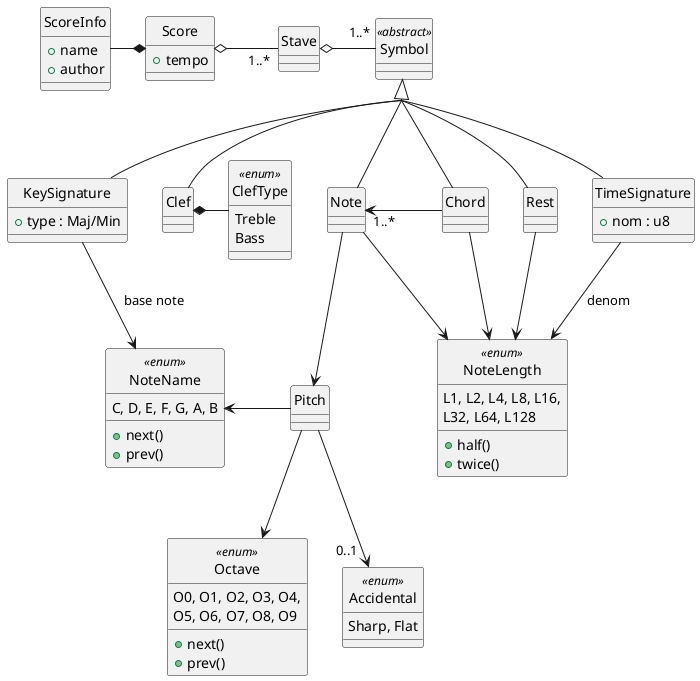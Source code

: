 @startuml

' !include theme.puml
hide circle
skinparam groupInheritance 6

class Symbol << abstract >>
class KeySignature extends Symbol {
    + type : Maj/Min
}
class Note extends Symbol
class Chord extends Symbol
class Rest extends Symbol
class TimeSignature extends Symbol {
    + nom : u8
}
class Clef extends Symbol {
}
enum NoteName << enum >> {
    C, D, E, F, G, A, B
    + next()
    + prev()
}
enum NoteLength << enum >> {
    L1, L2, L4, L8, L16,
    L32, L64, L128
    + half()
    + twice()
}
enum ClefType << enum >> {
    Treble
    Bass
}

struct ScoreInfo {
    + name
    + author
}
class Score {
    + tempo
}
class Stave
class Pitch
enum Octave << enum >> {
    O0, O1, O2, O3, O4,
    O5, O6, O7, O8, O9
    + next()
    + prev()
}
enum Accidental << enum >> {
    Sharp, Flat
}

Score *-left- ScoreInfo
Score o-right- "1..*" Stave : "        "
Stave o-right- "      1..*" Symbol

Clef *-right- ClefType

KeySignature -down-> NoteName : "  base note"
TimeSignature -down-> NoteLength : "denom    "
Rest -down-> NoteLength
Chord -down-> NoteLength
Note -down-> NoteLength
Note "1..*" <-right- Chord : "            "

Note -down-> Pitch
Pitch -left-> NoteName
Pitch -down-> Octave
Pitch -down-> "0..1  " Accidental

@enduml

